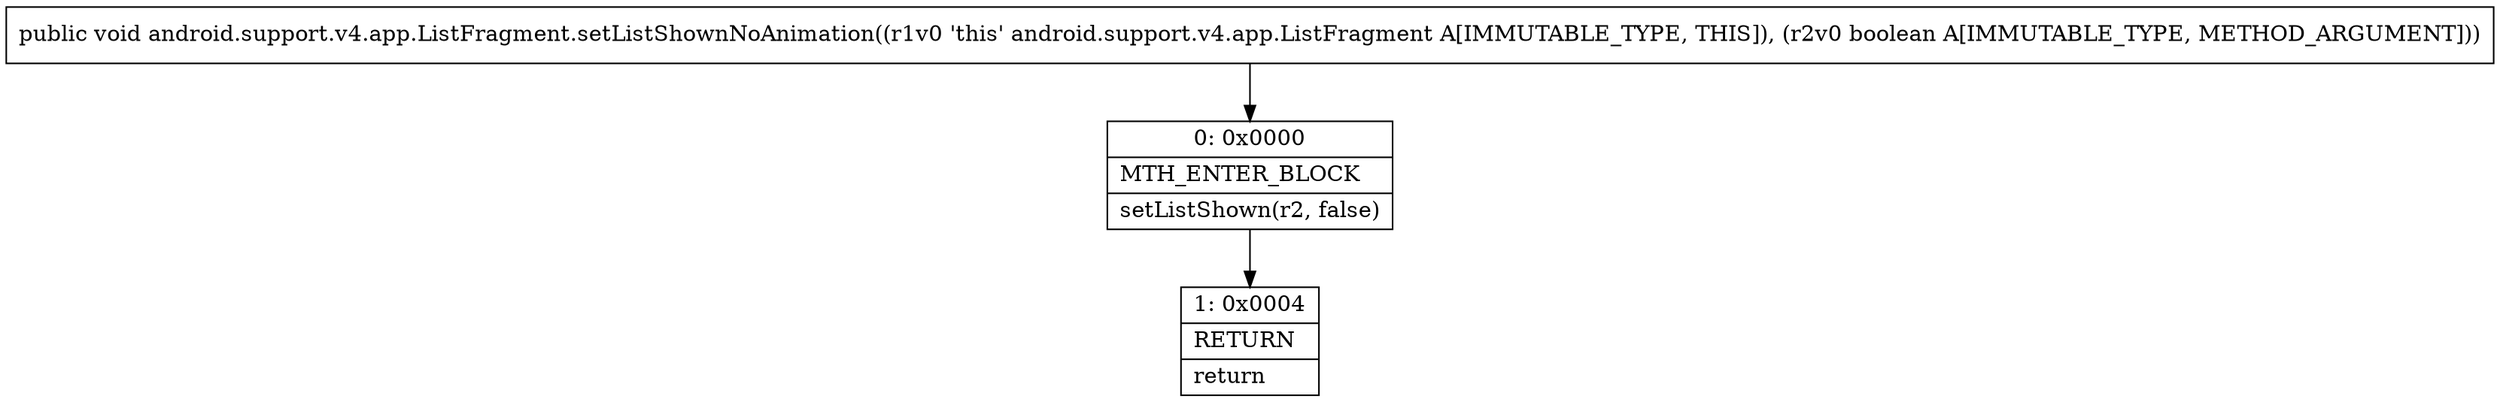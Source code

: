 digraph "CFG forandroid.support.v4.app.ListFragment.setListShownNoAnimation(Z)V" {
Node_0 [shape=record,label="{0\:\ 0x0000|MTH_ENTER_BLOCK\l|setListShown(r2, false)\l}"];
Node_1 [shape=record,label="{1\:\ 0x0004|RETURN\l|return\l}"];
MethodNode[shape=record,label="{public void android.support.v4.app.ListFragment.setListShownNoAnimation((r1v0 'this' android.support.v4.app.ListFragment A[IMMUTABLE_TYPE, THIS]), (r2v0 boolean A[IMMUTABLE_TYPE, METHOD_ARGUMENT])) }"];
MethodNode -> Node_0;
Node_0 -> Node_1;
}

